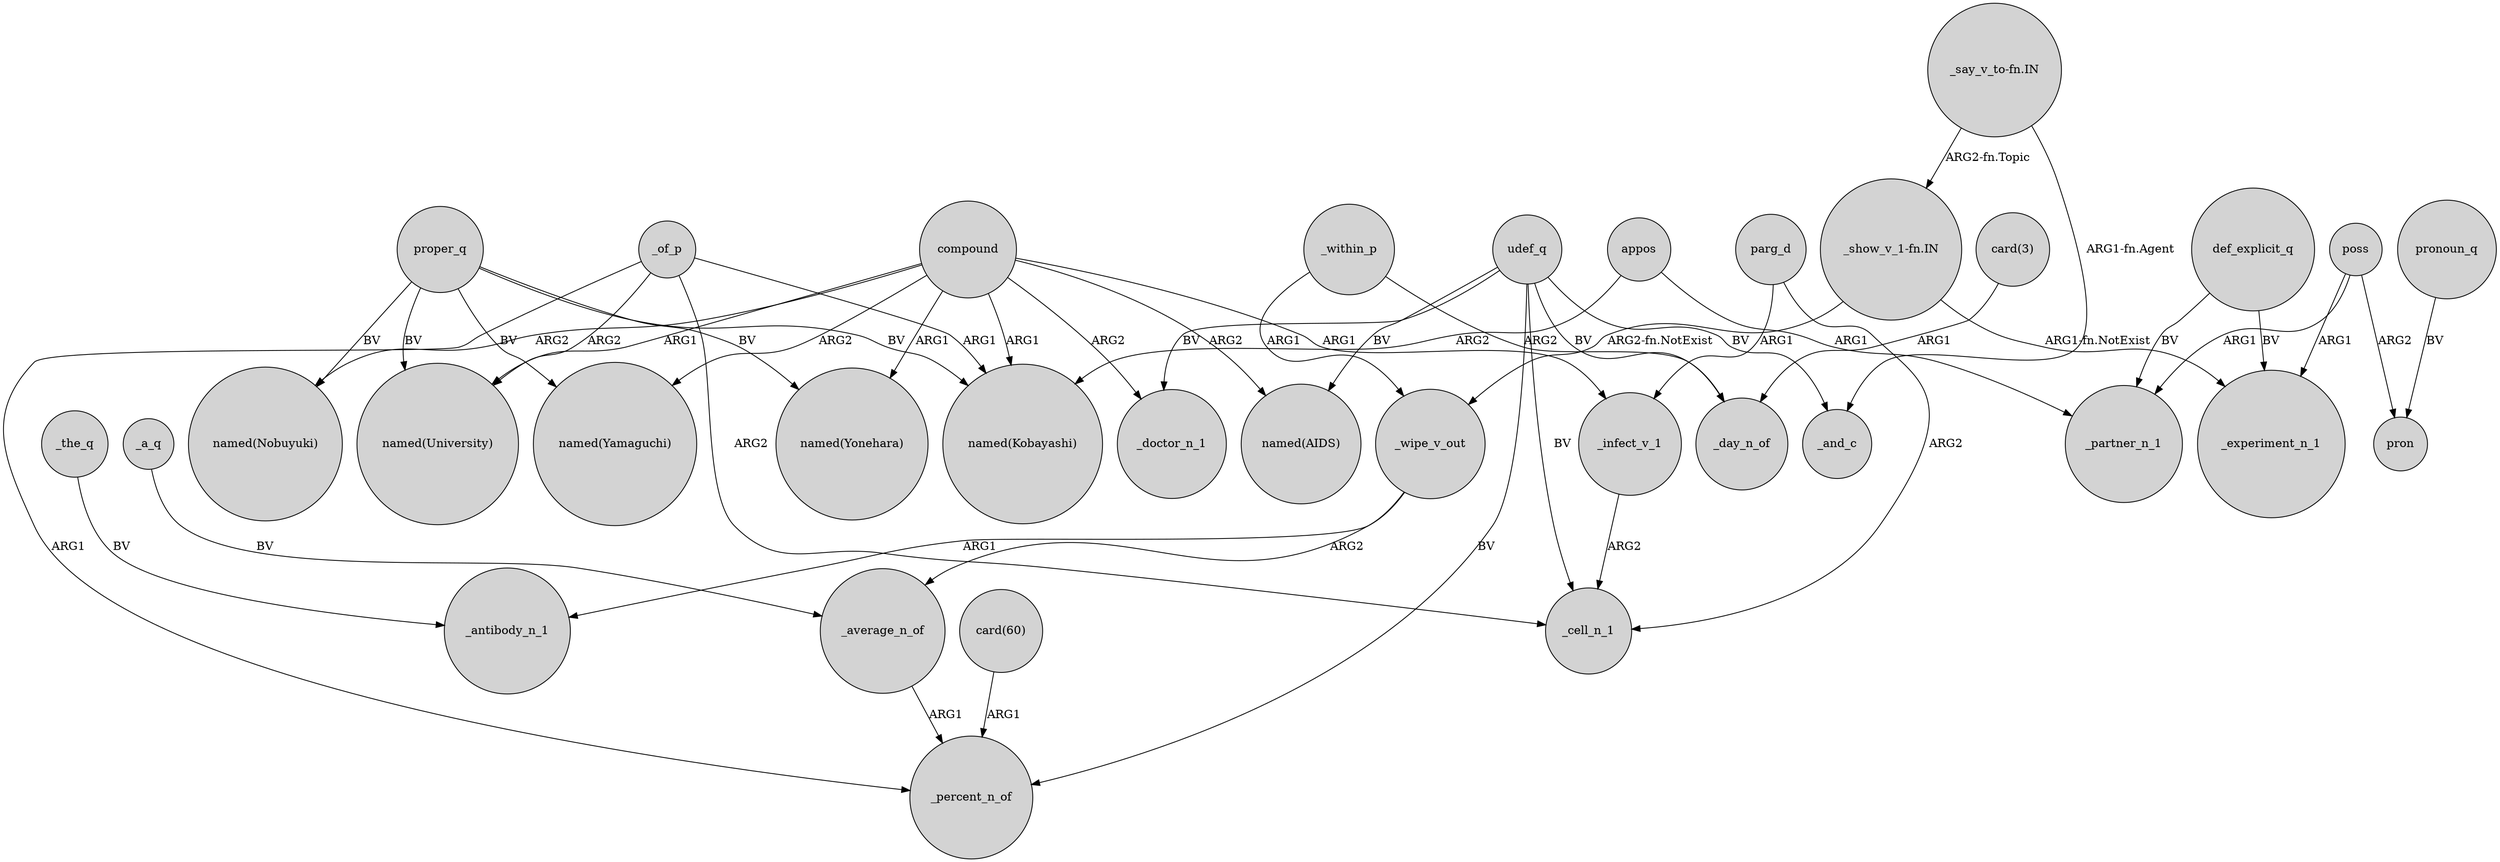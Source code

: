 digraph {
	node [shape=circle style=filled]
	_the_q -> _antibody_n_1 [label=BV]
	proper_q -> "named(Kobayashi)" [label=BV]
	def_explicit_q -> _experiment_n_1 [label=BV]
	compound -> _doctor_n_1 [label=ARG2]
	_wipe_v_out -> _average_n_of [label=ARG2]
	proper_q -> "named(Yamaguchi)" [label=BV]
	_wipe_v_out -> _antibody_n_1 [label=ARG1]
	poss -> pron [label=ARG2]
	"_say_v_to-fn.IN" -> _and_c [label="ARG1-fn.Agent"]
	appos -> _partner_n_1 [label=ARG1]
	udef_q -> "named(AIDS)" [label=BV]
	"_show_v_1-fn.IN" -> _experiment_n_1 [label="ARG1-fn.NotExist"]
	"card(60)" -> _percent_n_of [label=ARG1]
	_infect_v_1 -> _cell_n_1 [label=ARG2]
	compound -> "named(Yamaguchi)" [label=ARG2]
	compound -> _infect_v_1 [label=ARG1]
	compound -> "named(University)" [label=ARG1]
	"_show_v_1-fn.IN" -> _wipe_v_out [label="ARG2-fn.NotExist"]
	_of_p -> "named(University)" [label=ARG2]
	compound -> "named(Yonehara)" [label=ARG1]
	udef_q -> _day_n_of [label=BV]
	_a_q -> _average_n_of [label=BV]
	def_explicit_q -> _partner_n_1 [label=BV]
	udef_q -> _doctor_n_1 [label=BV]
	_of_p -> _percent_n_of [label=ARG1]
	compound -> "named(Kobayashi)" [label=ARG1]
	pronoun_q -> pron [label=BV]
	poss -> _experiment_n_1 [label=ARG1]
	poss -> _partner_n_1 [label=ARG1]
	appos -> "named(Kobayashi)" [label=ARG2]
	parg_d -> _infect_v_1 [label=ARG1]
	_within_p -> _wipe_v_out [label=ARG1]
	"_say_v_to-fn.IN" -> "_show_v_1-fn.IN" [label="ARG2-fn.Topic"]
	proper_q -> "named(Nobuyuki)" [label=BV]
	"card(3)" -> _day_n_of [label=ARG1]
	_average_n_of -> _percent_n_of [label=ARG1]
	udef_q -> _cell_n_1 [label=BV]
	proper_q -> "named(Yonehara)" [label=BV]
	parg_d -> _cell_n_1 [label=ARG2]
	compound -> "named(AIDS)" [label=ARG2]
	udef_q -> _percent_n_of [label=BV]
	_within_p -> _day_n_of [label=ARG2]
	_of_p -> _cell_n_1 [label=ARG2]
	udef_q -> _and_c [label=BV]
	compound -> "named(Nobuyuki)" [label=ARG2]
	_of_p -> "named(Kobayashi)" [label=ARG1]
	proper_q -> "named(University)" [label=BV]
}
